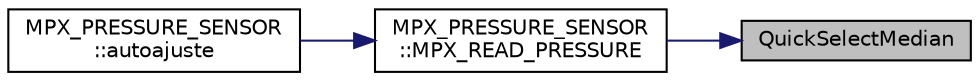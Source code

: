 digraph "QuickSelectMedian"
{
 // INTERACTIVE_SVG=YES
 // LATEX_PDF_SIZE
  edge [fontname="Helvetica",fontsize="10",labelfontname="Helvetica",labelfontsize="10"];
  node [fontname="Helvetica",fontsize="10",shape=record];
  rankdir="RL";
  Node1 [label="QuickSelectMedian",height=0.2,width=0.4,color="black", fillcolor="grey75", style="filled", fontcolor="black",tooltip="filtro de media movil."];
  Node1 -> Node2 [dir="back",color="midnightblue",fontsize="10",style="solid"];
  Node2 [label="MPX_PRESSURE_SENSOR\l::MPX_READ_PRESSURE",height=0.2,width=0.4,color="black", fillcolor="white", style="filled",URL="$class_m_p_x___p_r_e_s_s_u_r_e___s_e_n_s_o_r.html#ae88d21e15184217dfbe206e667c3bb04",tooltip="Realiza la lectura de presión analogica."];
  Node2 -> Node3 [dir="back",color="midnightblue",fontsize="10",style="solid"];
  Node3 [label="MPX_PRESSURE_SENSOR\l::autoajuste",height=0.2,width=0.4,color="black", fillcolor="white", style="filled",URL="$class_m_p_x___p_r_e_s_s_u_r_e___s_e_n_s_o_r.html#a4469cf09582b4a8721204fcacd01f2de",tooltip="Función de autoajuste para sensor de presion MPX."];
}
